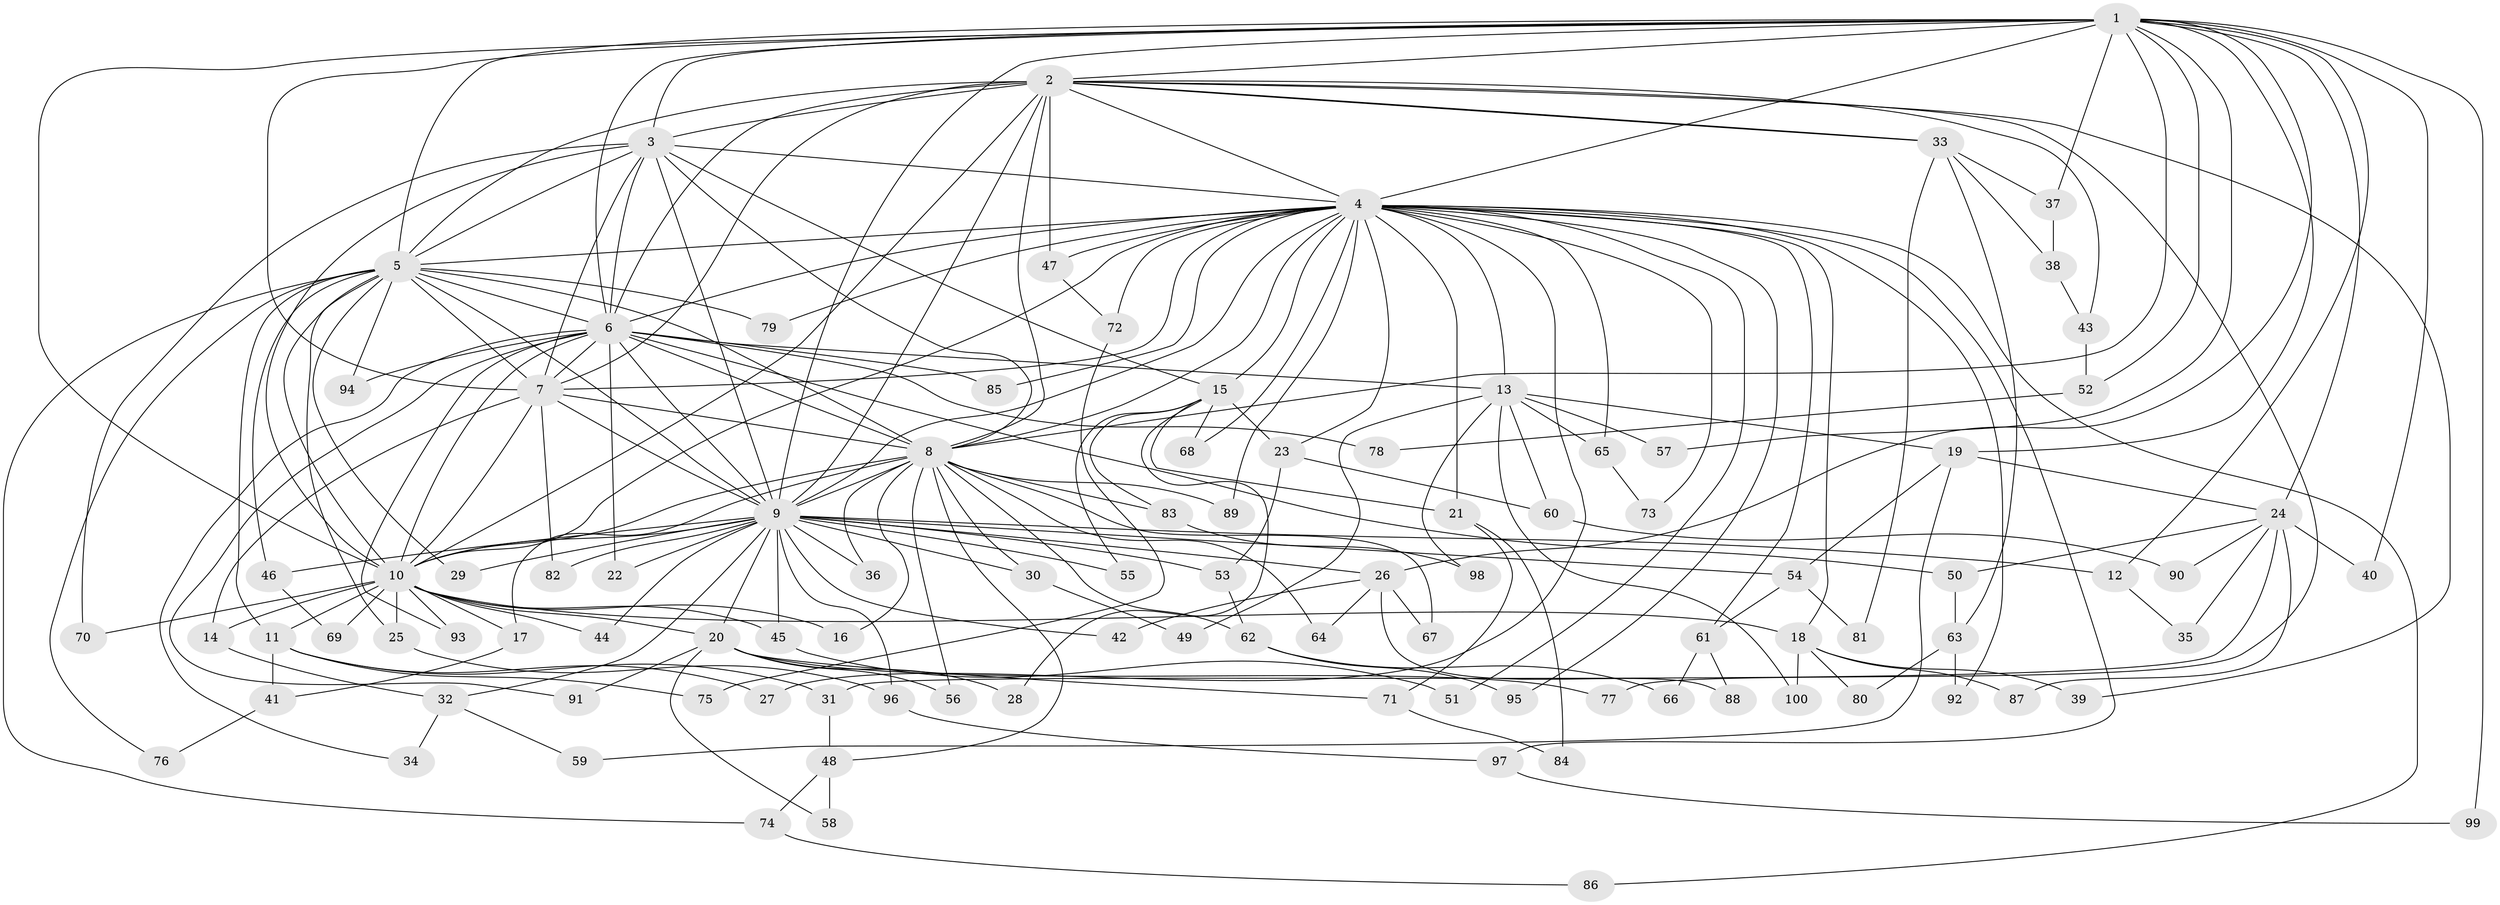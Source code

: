 // Generated by graph-tools (version 1.1) at 2025/38/02/21/25 10:38:52]
// undirected, 100 vertices, 225 edges
graph export_dot {
graph [start="1"]
  node [color=gray90,style=filled];
  1;
  2;
  3;
  4;
  5;
  6;
  7;
  8;
  9;
  10;
  11;
  12;
  13;
  14;
  15;
  16;
  17;
  18;
  19;
  20;
  21;
  22;
  23;
  24;
  25;
  26;
  27;
  28;
  29;
  30;
  31;
  32;
  33;
  34;
  35;
  36;
  37;
  38;
  39;
  40;
  41;
  42;
  43;
  44;
  45;
  46;
  47;
  48;
  49;
  50;
  51;
  52;
  53;
  54;
  55;
  56;
  57;
  58;
  59;
  60;
  61;
  62;
  63;
  64;
  65;
  66;
  67;
  68;
  69;
  70;
  71;
  72;
  73;
  74;
  75;
  76;
  77;
  78;
  79;
  80;
  81;
  82;
  83;
  84;
  85;
  86;
  87;
  88;
  89;
  90;
  91;
  92;
  93;
  94;
  95;
  96;
  97;
  98;
  99;
  100;
  1 -- 2;
  1 -- 3;
  1 -- 4;
  1 -- 5;
  1 -- 6;
  1 -- 7;
  1 -- 8;
  1 -- 9;
  1 -- 10;
  1 -- 12;
  1 -- 19;
  1 -- 24;
  1 -- 26;
  1 -- 37;
  1 -- 40;
  1 -- 52;
  1 -- 57;
  1 -- 99;
  2 -- 3;
  2 -- 4;
  2 -- 5;
  2 -- 6;
  2 -- 7;
  2 -- 8;
  2 -- 9;
  2 -- 10;
  2 -- 33;
  2 -- 33;
  2 -- 39;
  2 -- 43;
  2 -- 47;
  2 -- 77;
  3 -- 4;
  3 -- 5;
  3 -- 6;
  3 -- 7;
  3 -- 8;
  3 -- 9;
  3 -- 10;
  3 -- 15;
  3 -- 70;
  4 -- 5;
  4 -- 6;
  4 -- 7;
  4 -- 8;
  4 -- 9;
  4 -- 10;
  4 -- 13;
  4 -- 15;
  4 -- 18;
  4 -- 21;
  4 -- 23;
  4 -- 27;
  4 -- 47;
  4 -- 51;
  4 -- 61;
  4 -- 65;
  4 -- 68;
  4 -- 72;
  4 -- 73;
  4 -- 79;
  4 -- 85;
  4 -- 86;
  4 -- 89;
  4 -- 92;
  4 -- 95;
  4 -- 97;
  5 -- 6;
  5 -- 7;
  5 -- 8;
  5 -- 9;
  5 -- 10;
  5 -- 11;
  5 -- 25;
  5 -- 29;
  5 -- 46;
  5 -- 74;
  5 -- 76;
  5 -- 79;
  5 -- 94;
  6 -- 7;
  6 -- 8;
  6 -- 9;
  6 -- 10;
  6 -- 13;
  6 -- 22;
  6 -- 34;
  6 -- 50;
  6 -- 78;
  6 -- 85;
  6 -- 91;
  6 -- 93;
  6 -- 94;
  7 -- 8;
  7 -- 9;
  7 -- 10;
  7 -- 14;
  7 -- 82;
  8 -- 9;
  8 -- 10;
  8 -- 16;
  8 -- 17;
  8 -- 30;
  8 -- 36;
  8 -- 48;
  8 -- 56;
  8 -- 62;
  8 -- 64;
  8 -- 67;
  8 -- 83;
  8 -- 89;
  9 -- 10;
  9 -- 12;
  9 -- 20;
  9 -- 22;
  9 -- 26;
  9 -- 29;
  9 -- 30;
  9 -- 32;
  9 -- 36;
  9 -- 42;
  9 -- 44;
  9 -- 45;
  9 -- 46;
  9 -- 53;
  9 -- 54;
  9 -- 55;
  9 -- 82;
  9 -- 96;
  10 -- 11;
  10 -- 14;
  10 -- 16;
  10 -- 17;
  10 -- 18;
  10 -- 20;
  10 -- 25;
  10 -- 44;
  10 -- 45;
  10 -- 69;
  10 -- 70;
  10 -- 93;
  11 -- 27;
  11 -- 31;
  11 -- 41;
  11 -- 75;
  12 -- 35;
  13 -- 19;
  13 -- 49;
  13 -- 57;
  13 -- 60;
  13 -- 65;
  13 -- 98;
  13 -- 100;
  14 -- 32;
  15 -- 21;
  15 -- 23;
  15 -- 28;
  15 -- 55;
  15 -- 68;
  15 -- 83;
  17 -- 41;
  18 -- 39;
  18 -- 80;
  18 -- 87;
  18 -- 100;
  19 -- 24;
  19 -- 54;
  19 -- 59;
  20 -- 28;
  20 -- 56;
  20 -- 58;
  20 -- 71;
  20 -- 77;
  20 -- 91;
  21 -- 71;
  21 -- 84;
  23 -- 53;
  23 -- 60;
  24 -- 31;
  24 -- 35;
  24 -- 40;
  24 -- 50;
  24 -- 87;
  24 -- 90;
  25 -- 96;
  26 -- 42;
  26 -- 64;
  26 -- 67;
  26 -- 88;
  30 -- 49;
  31 -- 48;
  32 -- 34;
  32 -- 59;
  33 -- 37;
  33 -- 38;
  33 -- 63;
  33 -- 81;
  37 -- 38;
  38 -- 43;
  41 -- 76;
  43 -- 52;
  45 -- 51;
  46 -- 69;
  47 -- 72;
  48 -- 58;
  48 -- 74;
  50 -- 63;
  52 -- 78;
  53 -- 62;
  54 -- 61;
  54 -- 81;
  60 -- 90;
  61 -- 66;
  61 -- 88;
  62 -- 66;
  62 -- 95;
  63 -- 80;
  63 -- 92;
  65 -- 73;
  71 -- 84;
  72 -- 75;
  74 -- 86;
  83 -- 98;
  96 -- 97;
  97 -- 99;
}
